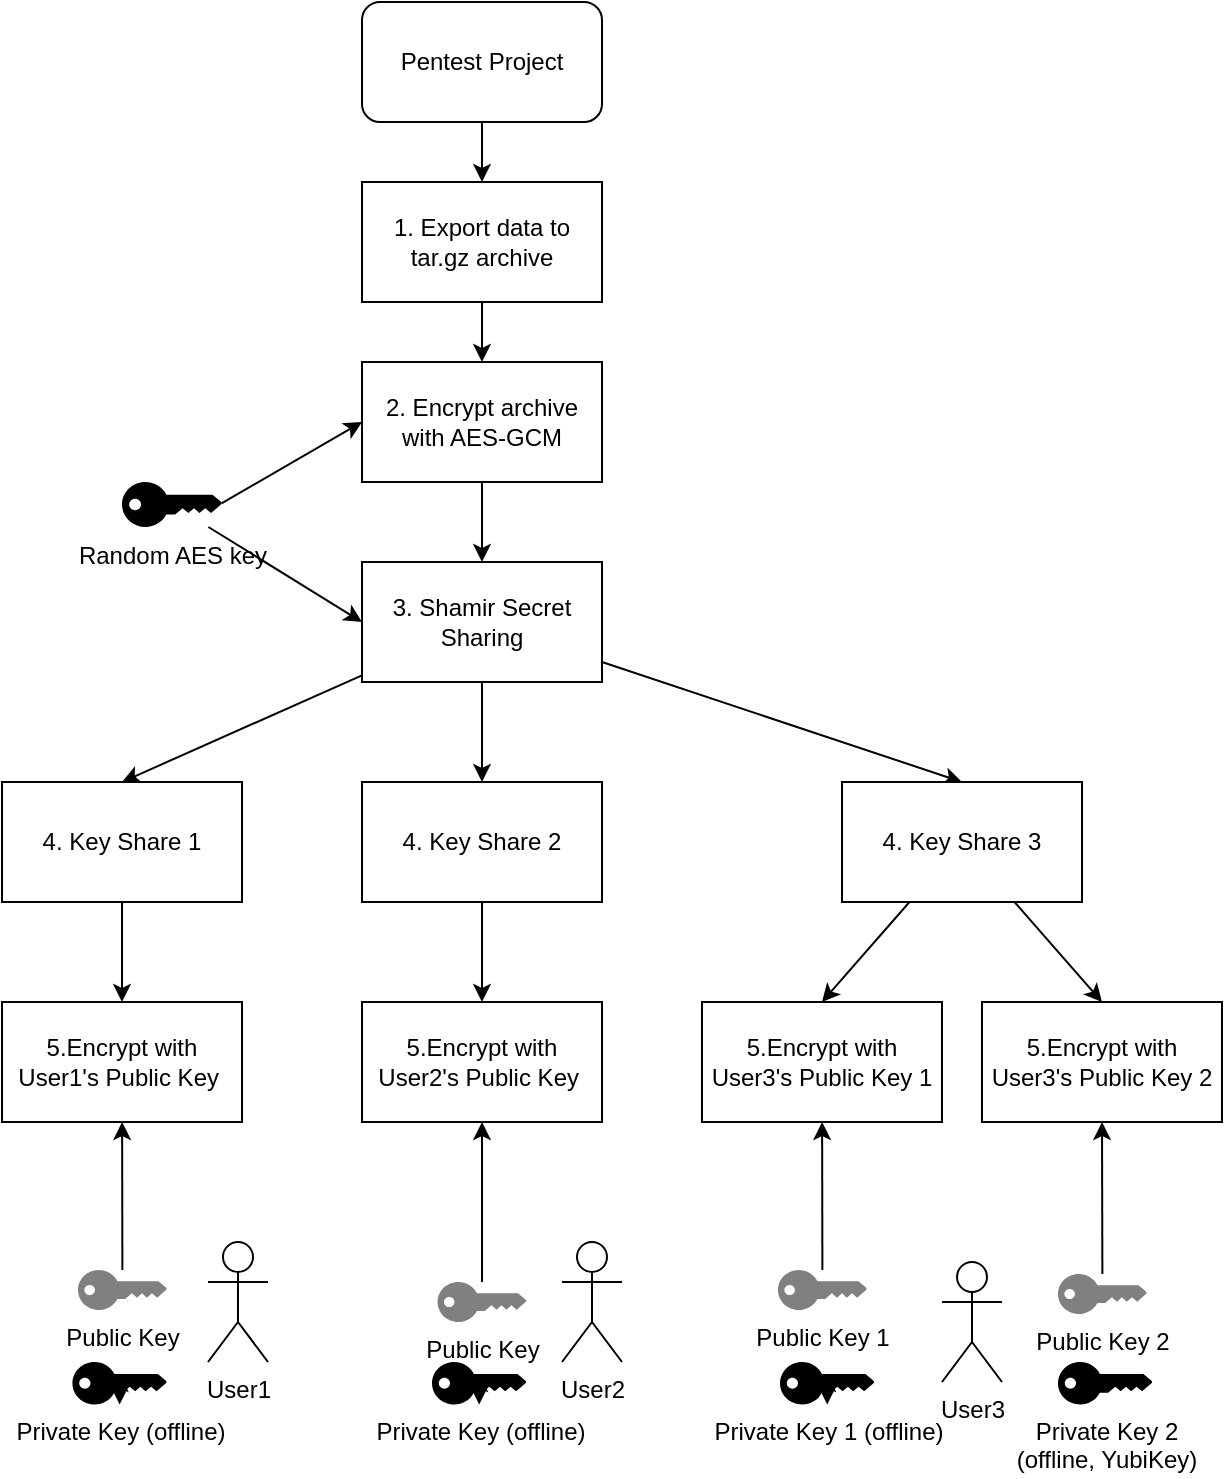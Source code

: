 <mxfile version="20.7.2" type="device"><diagram id="EHllyvV923V7Q4TKf2JQ" name="Seite-1"><mxGraphModel dx="1434" dy="2004" grid="1" gridSize="10" guides="1" tooltips="1" connect="1" arrows="1" fold="1" page="1" pageScale="1" pageWidth="827" pageHeight="1169" math="0" shadow="0"><root><mxCell id="0"/><mxCell id="1" parent="0"/><mxCell id="AWr18sXtXgtYbgITSTIN-46" value="" style="edgeStyle=none;rounded=0;orthogonalLoop=1;jettySize=auto;html=1;entryX=0.5;entryY=0;entryDx=0;entryDy=0;" edge="1" parent="1" source="AWr18sXtXgtYbgITSTIN-1" target="AWr18sXtXgtYbgITSTIN-45"><mxGeometry relative="1" as="geometry"/></mxCell><mxCell id="AWr18sXtXgtYbgITSTIN-49" value="" style="edgeStyle=none;rounded=0;orthogonalLoop=1;jettySize=auto;html=1;exitX=0.5;exitY=1;exitDx=0;exitDy=0;" edge="1" parent="1" source="AWr18sXtXgtYbgITSTIN-1" target="AWr18sXtXgtYbgITSTIN-47"><mxGeometry relative="1" as="geometry"/></mxCell><mxCell id="AWr18sXtXgtYbgITSTIN-50" value="" style="edgeStyle=none;rounded=0;orthogonalLoop=1;jettySize=auto;html=1;entryX=0.5;entryY=0;entryDx=0;entryDy=0;" edge="1" parent="1" source="AWr18sXtXgtYbgITSTIN-1" target="AWr18sXtXgtYbgITSTIN-48"><mxGeometry relative="1" as="geometry"/></mxCell><mxCell id="AWr18sXtXgtYbgITSTIN-1" value="3. Shamir Secret Sharing" style="rounded=0;whiteSpace=wrap;html=1;" vertex="1" parent="1"><mxGeometry x="270" y="-840" width="120" height="60" as="geometry"/></mxCell><mxCell id="AWr18sXtXgtYbgITSTIN-36" style="edgeStyle=none;rounded=0;orthogonalLoop=1;jettySize=auto;html=1;exitX=0.5;exitY=1;exitDx=0;exitDy=0;entryX=0.5;entryY=0;entryDx=0;entryDy=0;" edge="1" parent="1" source="AWr18sXtXgtYbgITSTIN-41" target="AWr18sXtXgtYbgITSTIN-40"><mxGeometry relative="1" as="geometry"><mxPoint x="330" y="-870" as="sourcePoint"/><mxPoint x="332.727" y="-840" as="targetPoint"/></mxGeometry></mxCell><mxCell id="AWr18sXtXgtYbgITSTIN-34" style="edgeStyle=none;rounded=0;orthogonalLoop=1;jettySize=auto;html=1;entryX=0.5;entryY=0;entryDx=0;entryDy=0;" edge="1" parent="1" source="AWr18sXtXgtYbgITSTIN-33" target="AWr18sXtXgtYbgITSTIN-41"><mxGeometry relative="1" as="geometry"><mxPoint x="330" y="-910" as="targetPoint"/></mxGeometry></mxCell><mxCell id="AWr18sXtXgtYbgITSTIN-33" value="Pentest Project" style="rounded=1;whiteSpace=wrap;html=1;fillColor=default;" vertex="1" parent="1"><mxGeometry x="270" y="-1120" width="120" height="60" as="geometry"/></mxCell><mxCell id="AWr18sXtXgtYbgITSTIN-38" style="edgeStyle=none;rounded=0;orthogonalLoop=1;jettySize=auto;html=1;exitX=0.995;exitY=0.475;exitDx=0;exitDy=0;exitPerimeter=0;entryX=0;entryY=0.5;entryDx=0;entryDy=0;" edge="1" parent="1" source="AWr18sXtXgtYbgITSTIN-39" target="AWr18sXtXgtYbgITSTIN-40"><mxGeometry relative="1" as="geometry"><mxPoint x="210" y="-820" as="sourcePoint"/><mxPoint x="280" y="-815.247" as="targetPoint"/></mxGeometry></mxCell><mxCell id="AWr18sXtXgtYbgITSTIN-44" style="edgeStyle=none;rounded=0;orthogonalLoop=1;jettySize=auto;html=1;entryX=0;entryY=0.5;entryDx=0;entryDy=0;" edge="1" parent="1" source="AWr18sXtXgtYbgITSTIN-39" target="AWr18sXtXgtYbgITSTIN-1"><mxGeometry relative="1" as="geometry"/></mxCell><mxCell id="AWr18sXtXgtYbgITSTIN-39" value="Random AES key" style="points=[[0,0.5,0],[0.24,0,0],[0.5,0.28,0],[0.995,0.475,0],[0.5,0.72,0],[0.24,1,0]];verticalLabelPosition=bottom;sketch=0;html=1;verticalAlign=top;aspect=fixed;align=center;pointerEvents=1;shape=mxgraph.cisco19.key;fillColor=#000000;strokeColor=none;" vertex="1" parent="1"><mxGeometry x="150" y="-880" width="50" height="22.5" as="geometry"/></mxCell><mxCell id="AWr18sXtXgtYbgITSTIN-43" style="edgeStyle=none;rounded=0;orthogonalLoop=1;jettySize=auto;html=1;" edge="1" parent="1" source="AWr18sXtXgtYbgITSTIN-40" target="AWr18sXtXgtYbgITSTIN-1"><mxGeometry relative="1" as="geometry"/></mxCell><mxCell id="AWr18sXtXgtYbgITSTIN-40" value="2. Encrypt archive&lt;br style=&quot;border-color: var(--border-color);&quot;&gt;with AES-GCM" style="rounded=0;whiteSpace=wrap;html=1;fillColor=#FFFFFF;" vertex="1" parent="1"><mxGeometry x="270" y="-940" width="120" height="60" as="geometry"/></mxCell><mxCell id="AWr18sXtXgtYbgITSTIN-41" value="1. Export data to tar.gz archive" style="rounded=0;whiteSpace=wrap;html=1;fillColor=#FFFFFF;" vertex="1" parent="1"><mxGeometry x="270" y="-1030" width="120" height="60" as="geometry"/></mxCell><mxCell id="AWr18sXtXgtYbgITSTIN-52" style="edgeStyle=none;rounded=0;orthogonalLoop=1;jettySize=auto;html=1;" edge="1" parent="1" source="AWr18sXtXgtYbgITSTIN-45" target="AWr18sXtXgtYbgITSTIN-51"><mxGeometry relative="1" as="geometry"/></mxCell><mxCell id="AWr18sXtXgtYbgITSTIN-45" value="4. Key Share 1" style="rounded=0;whiteSpace=wrap;html=1;fillColor=#FFFFFF;" vertex="1" parent="1"><mxGeometry x="90" y="-730" width="120" height="60" as="geometry"/></mxCell><mxCell id="AWr18sXtXgtYbgITSTIN-55" style="edgeStyle=none;rounded=0;orthogonalLoop=1;jettySize=auto;html=1;" edge="1" parent="1" source="AWr18sXtXgtYbgITSTIN-47" target="AWr18sXtXgtYbgITSTIN-53"><mxGeometry relative="1" as="geometry"/></mxCell><mxCell id="AWr18sXtXgtYbgITSTIN-47" value="4. Key Share 2" style="rounded=0;whiteSpace=wrap;html=1;fillColor=#FFFFFF;" vertex="1" parent="1"><mxGeometry x="270" y="-730" width="120" height="60" as="geometry"/></mxCell><mxCell id="AWr18sXtXgtYbgITSTIN-56" style="edgeStyle=none;rounded=0;orthogonalLoop=1;jettySize=auto;html=1;entryX=0.5;entryY=0;entryDx=0;entryDy=0;" edge="1" parent="1" source="AWr18sXtXgtYbgITSTIN-48" target="AWr18sXtXgtYbgITSTIN-54"><mxGeometry relative="1" as="geometry"/></mxCell><mxCell id="AWr18sXtXgtYbgITSTIN-92" style="edgeStyle=none;rounded=0;orthogonalLoop=1;jettySize=auto;html=1;entryX=0.5;entryY=0;entryDx=0;entryDy=0;" edge="1" parent="1" source="AWr18sXtXgtYbgITSTIN-48" target="AWr18sXtXgtYbgITSTIN-88"><mxGeometry relative="1" as="geometry"/></mxCell><mxCell id="AWr18sXtXgtYbgITSTIN-48" value="4. Key Share 3" style="rounded=0;whiteSpace=wrap;html=1;fillColor=#FFFFFF;" vertex="1" parent="1"><mxGeometry x="510" y="-730" width="120" height="60" as="geometry"/></mxCell><mxCell id="AWr18sXtXgtYbgITSTIN-51" value="5.Encrypt with &lt;br&gt;User1's Public Key&amp;nbsp;&lt;br&gt;" style="rounded=0;whiteSpace=wrap;html=1;fillColor=#FFFFFF;" vertex="1" parent="1"><mxGeometry x="90" y="-620" width="120" height="60" as="geometry"/></mxCell><mxCell id="AWr18sXtXgtYbgITSTIN-53" value="5.Encrypt with&lt;br style=&quot;border-color: var(--border-color);&quot;&gt;User2's Public Key&amp;nbsp;" style="rounded=0;whiteSpace=wrap;html=1;fillColor=#FFFFFF;" vertex="1" parent="1"><mxGeometry x="270" y="-620" width="120" height="60" as="geometry"/></mxCell><mxCell id="AWr18sXtXgtYbgITSTIN-54" value="5.Encrypt with&lt;br style=&quot;border-color: var(--border-color);&quot;&gt;User3's Public Key 1" style="rounded=0;whiteSpace=wrap;html=1;fillColor=#FFFFFF;" vertex="1" parent="1"><mxGeometry x="440" y="-620" width="120" height="60" as="geometry"/></mxCell><mxCell id="AWr18sXtXgtYbgITSTIN-57" value="User1" style="shape=umlActor;verticalLabelPosition=bottom;verticalAlign=top;html=1;outlineConnect=0;fillColor=#FFFFFF;" vertex="1" parent="1"><mxGeometry x="193" y="-500" width="30" height="60" as="geometry"/></mxCell><mxCell id="AWr18sXtXgtYbgITSTIN-58" style="edgeStyle=none;rounded=0;orthogonalLoop=1;jettySize=auto;html=1;entryX=0.5;entryY=0;entryDx=0;entryDy=0;entryPerimeter=0;" edge="1" parent="1" source="AWr18sXtXgtYbgITSTIN-57" target="AWr18sXtXgtYbgITSTIN-57"><mxGeometry relative="1" as="geometry"/></mxCell><mxCell id="AWr18sXtXgtYbgITSTIN-59" value="Private Key (offline)" style="points=[[0,0.5,0],[0.24,0,0],[0.5,0.28,0],[0.995,0.475,0],[0.5,0.72,0],[0.24,1,0]];verticalLabelPosition=bottom;sketch=0;html=1;verticalAlign=top;aspect=fixed;align=center;pointerEvents=1;shape=mxgraph.cisco19.key;fillColor=#000000;strokeColor=none;" vertex="1" parent="1"><mxGeometry x="125.22" y="-440" width="47.22" height="21.25" as="geometry"/></mxCell><mxCell id="AWr18sXtXgtYbgITSTIN-60" style="edgeStyle=none;rounded=0;orthogonalLoop=1;jettySize=auto;html=1;exitX=0.5;exitY=0.72;exitDx=0;exitDy=0;exitPerimeter=0;" edge="1" parent="1" source="AWr18sXtXgtYbgITSTIN-59" target="AWr18sXtXgtYbgITSTIN-59"><mxGeometry relative="1" as="geometry"/></mxCell><mxCell id="AWr18sXtXgtYbgITSTIN-62" style="edgeStyle=none;rounded=0;orthogonalLoop=1;jettySize=auto;html=1;" edge="1" parent="1" source="AWr18sXtXgtYbgITSTIN-61" target="AWr18sXtXgtYbgITSTIN-51"><mxGeometry relative="1" as="geometry"/></mxCell><mxCell id="AWr18sXtXgtYbgITSTIN-61" value="Public Key" style="points=[[0,0.5,0],[0.24,0,0],[0.5,0.28,0],[0.995,0.475,0],[0.5,0.72,0],[0.24,1,0]];verticalLabelPosition=bottom;html=1;verticalAlign=top;aspect=fixed;align=center;pointerEvents=1;shape=mxgraph.cisco19.key;fillColor=#808080;strokeColor=default;strokeWidth=2;gradientColor=none;gradientDirection=radial;shadow=0;comic=0;" vertex="1" parent="1"><mxGeometry x="128" y="-486" width="44.44" height="20" as="geometry"/></mxCell><mxCell id="AWr18sXtXgtYbgITSTIN-67" style="edgeStyle=none;rounded=0;orthogonalLoop=1;jettySize=auto;html=1;exitX=0.5;exitY=0.72;exitDx=0;exitDy=0;exitPerimeter=0;entryX=0.5;entryY=0.28;entryDx=0;entryDy=0;entryPerimeter=0;" edge="1" parent="1" source="AWr18sXtXgtYbgITSTIN-59" target="AWr18sXtXgtYbgITSTIN-59"><mxGeometry relative="1" as="geometry"/></mxCell><mxCell id="AWr18sXtXgtYbgITSTIN-70" value="User2" style="shape=umlActor;verticalLabelPosition=bottom;verticalAlign=top;html=1;outlineConnect=0;fillColor=#FFFFFF;" vertex="1" parent="1"><mxGeometry x="370" y="-500" width="30" height="60" as="geometry"/></mxCell><mxCell id="AWr18sXtXgtYbgITSTIN-71" style="edgeStyle=none;rounded=0;orthogonalLoop=1;jettySize=auto;html=1;entryX=0.5;entryY=0;entryDx=0;entryDy=0;entryPerimeter=0;" edge="1" parent="1" source="AWr18sXtXgtYbgITSTIN-70" target="AWr18sXtXgtYbgITSTIN-70"><mxGeometry relative="1" as="geometry"/></mxCell><mxCell id="AWr18sXtXgtYbgITSTIN-72" value="Private Key (offline)" style="points=[[0,0.5,0],[0.24,0,0],[0.5,0.28,0],[0.995,0.475,0],[0.5,0.72,0],[0.24,1,0]];verticalLabelPosition=bottom;sketch=0;html=1;verticalAlign=top;aspect=fixed;align=center;pointerEvents=1;shape=mxgraph.cisco19.key;fillColor=#000000;strokeColor=none;" vertex="1" parent="1"><mxGeometry x="305" y="-440" width="47.22" height="21.25" as="geometry"/></mxCell><mxCell id="AWr18sXtXgtYbgITSTIN-73" style="edgeStyle=none;rounded=0;orthogonalLoop=1;jettySize=auto;html=1;exitX=0.5;exitY=0.72;exitDx=0;exitDy=0;exitPerimeter=0;" edge="1" parent="1" source="AWr18sXtXgtYbgITSTIN-72" target="AWr18sXtXgtYbgITSTIN-72"><mxGeometry relative="1" as="geometry"/></mxCell><mxCell id="AWr18sXtXgtYbgITSTIN-76" style="edgeStyle=none;rounded=0;orthogonalLoop=1;jettySize=auto;html=1;entryX=0.5;entryY=1;entryDx=0;entryDy=0;" edge="1" parent="1" source="AWr18sXtXgtYbgITSTIN-74" target="AWr18sXtXgtYbgITSTIN-53"><mxGeometry relative="1" as="geometry"/></mxCell><mxCell id="AWr18sXtXgtYbgITSTIN-74" value="Public Key" style="points=[[0,0.5,0],[0.24,0,0],[0.5,0.28,0],[0.995,0.475,0],[0.5,0.72,0],[0.24,1,0]];verticalLabelPosition=bottom;html=1;verticalAlign=top;aspect=fixed;align=center;pointerEvents=1;shape=mxgraph.cisco19.key;fillColor=#808080;strokeColor=default;strokeWidth=2;gradientColor=none;gradientDirection=radial;shadow=0;comic=0;" vertex="1" parent="1"><mxGeometry x="307.78" y="-480" width="44.44" height="20" as="geometry"/></mxCell><mxCell id="AWr18sXtXgtYbgITSTIN-75" style="edgeStyle=none;rounded=0;orthogonalLoop=1;jettySize=auto;html=1;exitX=0.5;exitY=0.72;exitDx=0;exitDy=0;exitPerimeter=0;entryX=0.5;entryY=0.28;entryDx=0;entryDy=0;entryPerimeter=0;" edge="1" parent="1" source="AWr18sXtXgtYbgITSTIN-72" target="AWr18sXtXgtYbgITSTIN-72"><mxGeometry relative="1" as="geometry"/></mxCell><mxCell id="AWr18sXtXgtYbgITSTIN-77" value="User3" style="shape=umlActor;verticalLabelPosition=bottom;verticalAlign=top;html=1;outlineConnect=0;fillColor=#FFFFFF;" vertex="1" parent="1"><mxGeometry x="560" y="-490" width="30" height="60" as="geometry"/></mxCell><mxCell id="AWr18sXtXgtYbgITSTIN-78" style="edgeStyle=none;rounded=0;orthogonalLoop=1;jettySize=auto;html=1;entryX=0.5;entryY=0;entryDx=0;entryDy=0;entryPerimeter=0;" edge="1" parent="1" source="AWr18sXtXgtYbgITSTIN-77" target="AWr18sXtXgtYbgITSTIN-77"><mxGeometry relative="1" as="geometry"/></mxCell><mxCell id="AWr18sXtXgtYbgITSTIN-79" value="Private Key 1 (offline)" style="points=[[0,0.5,0],[0.24,0,0],[0.5,0.28,0],[0.995,0.475,0],[0.5,0.72,0],[0.24,1,0]];verticalLabelPosition=bottom;sketch=0;html=1;verticalAlign=top;aspect=fixed;align=center;pointerEvents=1;shape=mxgraph.cisco19.key;fillColor=#000000;strokeColor=none;" vertex="1" parent="1"><mxGeometry x="479" y="-440" width="47.22" height="21.25" as="geometry"/></mxCell><mxCell id="AWr18sXtXgtYbgITSTIN-80" style="edgeStyle=none;rounded=0;orthogonalLoop=1;jettySize=auto;html=1;exitX=0.5;exitY=0.72;exitDx=0;exitDy=0;exitPerimeter=0;" edge="1" parent="1" source="AWr18sXtXgtYbgITSTIN-79" target="AWr18sXtXgtYbgITSTIN-79"><mxGeometry relative="1" as="geometry"/></mxCell><mxCell id="AWr18sXtXgtYbgITSTIN-83" style="edgeStyle=none;rounded=0;orthogonalLoop=1;jettySize=auto;html=1;" edge="1" parent="1" source="AWr18sXtXgtYbgITSTIN-81" target="AWr18sXtXgtYbgITSTIN-54"><mxGeometry relative="1" as="geometry"/></mxCell><mxCell id="AWr18sXtXgtYbgITSTIN-81" value="Public Key 1" style="points=[[0,0.5,0],[0.24,0,0],[0.5,0.28,0],[0.995,0.475,0],[0.5,0.72,0],[0.24,1,0]];verticalLabelPosition=bottom;html=1;verticalAlign=top;aspect=fixed;align=center;pointerEvents=1;shape=mxgraph.cisco19.key;fillColor=#808080;strokeColor=default;strokeWidth=2;gradientColor=none;gradientDirection=radial;shadow=0;comic=0;" vertex="1" parent="1"><mxGeometry x="478" y="-486" width="44.44" height="20" as="geometry"/></mxCell><mxCell id="AWr18sXtXgtYbgITSTIN-82" style="edgeStyle=none;rounded=0;orthogonalLoop=1;jettySize=auto;html=1;exitX=0.5;exitY=0.72;exitDx=0;exitDy=0;exitPerimeter=0;entryX=0.5;entryY=0.28;entryDx=0;entryDy=0;entryPerimeter=0;" edge="1" parent="1" source="AWr18sXtXgtYbgITSTIN-79" target="AWr18sXtXgtYbgITSTIN-79"><mxGeometry relative="1" as="geometry"/></mxCell><mxCell id="AWr18sXtXgtYbgITSTIN-88" value="5.Encrypt with&lt;br style=&quot;border-color: var(--border-color);&quot;&gt;User3's Public Key 2" style="rounded=0;whiteSpace=wrap;html=1;fillColor=#FFFFFF;" vertex="1" parent="1"><mxGeometry x="580" y="-620" width="120" height="60" as="geometry"/></mxCell><mxCell id="AWr18sXtXgtYbgITSTIN-89" value="Private Key 2 &lt;br&gt;(offline, YubiKey)" style="points=[[0,0.5,0],[0.24,0,0],[0.5,0.28,0],[0.995,0.475,0],[0.5,0.72,0],[0.24,1,0]];verticalLabelPosition=bottom;sketch=0;html=1;verticalAlign=top;aspect=fixed;align=center;pointerEvents=1;shape=mxgraph.cisco19.key;fillColor=#000000;strokeColor=none;" vertex="1" parent="1"><mxGeometry x="618" y="-440" width="47.22" height="21.25" as="geometry"/></mxCell><mxCell id="AWr18sXtXgtYbgITSTIN-91" style="edgeStyle=none;rounded=0;orthogonalLoop=1;jettySize=auto;html=1;entryX=0.5;entryY=1;entryDx=0;entryDy=0;" edge="1" parent="1" source="AWr18sXtXgtYbgITSTIN-90" target="AWr18sXtXgtYbgITSTIN-88"><mxGeometry relative="1" as="geometry"/></mxCell><mxCell id="AWr18sXtXgtYbgITSTIN-90" value="Public Key 2" style="points=[[0,0.5,0],[0.24,0,0],[0.5,0.28,0],[0.995,0.475,0],[0.5,0.72,0],[0.24,1,0]];verticalLabelPosition=bottom;html=1;verticalAlign=top;aspect=fixed;align=center;pointerEvents=1;shape=mxgraph.cisco19.key;fillColor=#808080;strokeColor=default;strokeWidth=2;gradientColor=none;gradientDirection=radial;shadow=0;comic=0;" vertex="1" parent="1"><mxGeometry x="618" y="-484" width="44.44" height="20" as="geometry"/></mxCell></root></mxGraphModel></diagram></mxfile>